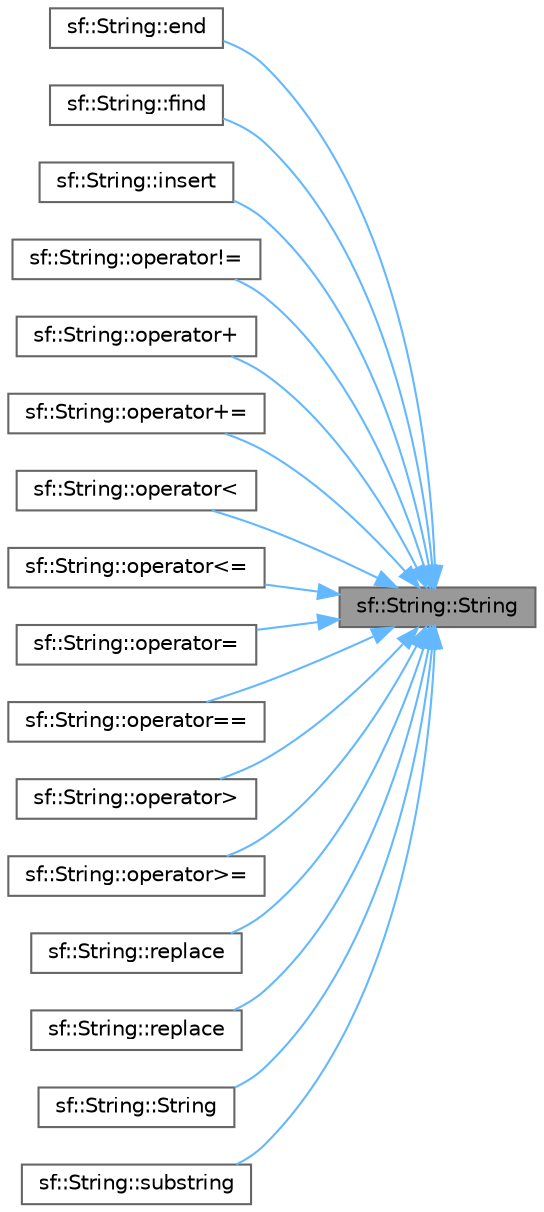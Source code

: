 digraph "sf::String::String"
{
 // LATEX_PDF_SIZE
  bgcolor="transparent";
  edge [fontname=Helvetica,fontsize=10,labelfontname=Helvetica,labelfontsize=10];
  node [fontname=Helvetica,fontsize=10,shape=box,height=0.2,width=0.4];
  rankdir="RL";
  Node1 [id="Node000001",label="sf::String::String",height=0.2,width=0.4,color="gray40", fillcolor="grey60", style="filled", fontcolor="black",tooltip="Default constructor."];
  Node1 -> Node2 [id="edge1_Node000001_Node000002",dir="back",color="steelblue1",style="solid",tooltip=" "];
  Node2 [id="Node000002",label="sf::String::end",height=0.2,width=0.4,color="grey40", fillcolor="white", style="filled",URL="$classsf_1_1_string.html#af1ab4c82ff2bdfb6903b4b1bb78a8e5c",tooltip="Return an iterator to the end of the string."];
  Node1 -> Node3 [id="edge2_Node000001_Node000003",dir="back",color="steelblue1",style="solid",tooltip=" "];
  Node3 [id="Node000003",label="sf::String::find",height=0.2,width=0.4,color="grey40", fillcolor="white", style="filled",URL="$classsf_1_1_string.html#aa189ec8656854106ab8d2e935fd9cbcc",tooltip="Find a sequence of one or more characters in the string."];
  Node1 -> Node4 [id="edge3_Node000001_Node000004",dir="back",color="steelblue1",style="solid",tooltip=" "];
  Node4 [id="Node000004",label="sf::String::insert",height=0.2,width=0.4,color="grey40", fillcolor="white", style="filled",URL="$classsf_1_1_string.html#ad0b1455deabf07af13ee79812e05fa02",tooltip="Insert one or more characters into the string."];
  Node1 -> Node5 [id="edge4_Node000001_Node000005",dir="back",color="steelblue1",style="solid",tooltip=" "];
  Node5 [id="Node000005",label="sf::String::operator!=",height=0.2,width=0.4,color="grey40", fillcolor="white", style="filled",URL="$classsf_1_1_string.html#a2b592c36be218b4811795fdc84eecc69",tooltip="Overload of != operator to compare two UTF-32 strings."];
  Node1 -> Node6 [id="edge5_Node000001_Node000006",dir="back",color="steelblue1",style="solid",tooltip=" "];
  Node6 [id="Node000006",label="sf::String::operator+",height=0.2,width=0.4,color="grey40", fillcolor="white", style="filled",URL="$classsf_1_1_string.html#a55ef2bf7dc6b295ef7127b0bc1e58760",tooltip="Overload of binary + operator to concatenate two strings."];
  Node1 -> Node7 [id="edge6_Node000001_Node000007",dir="back",color="steelblue1",style="solid",tooltip=" "];
  Node7 [id="Node000007",label="sf::String::operator+=",height=0.2,width=0.4,color="grey40", fillcolor="white", style="filled",URL="$classsf_1_1_string.html#afdae61e813b2951a6e39015e34a143f7",tooltip="Overload of += operator to append an UTF-32 string."];
  Node1 -> Node8 [id="edge7_Node000001_Node000008",dir="back",color="steelblue1",style="solid",tooltip=" "];
  Node8 [id="Node000008",label="sf::String::operator\<",height=0.2,width=0.4,color="grey40", fillcolor="white", style="filled",URL="$classsf_1_1_string.html#ac2ca5a7703402a2bbafd85eec6d1e846",tooltip="Overload of < operator to compare two UTF-32 strings."];
  Node1 -> Node9 [id="edge8_Node000001_Node000009",dir="back",color="steelblue1",style="solid",tooltip=" "];
  Node9 [id="Node000009",label="sf::String::operator\<=",height=0.2,width=0.4,color="grey40", fillcolor="white", style="filled",URL="$classsf_1_1_string.html#abd342b6094b81cd086c7929b53b112ae",tooltip="Overload of <= operator to compare two UTF-32 strings."];
  Node1 -> Node10 [id="edge9_Node000001_Node000010",dir="back",color="steelblue1",style="solid",tooltip=" "];
  Node10 [id="Node000010",label="sf::String::operator=",height=0.2,width=0.4,color="grey40", fillcolor="white", style="filled",URL="$classsf_1_1_string.html#af14c8e1bf351cf18486f0258c36260d7",tooltip="Overload of assignment operator."];
  Node1 -> Node11 [id="edge10_Node000001_Node000011",dir="back",color="steelblue1",style="solid",tooltip=" "];
  Node11 [id="Node000011",label="sf::String::operator==",height=0.2,width=0.4,color="grey40", fillcolor="white", style="filled",URL="$classsf_1_1_string.html#a2a385459fa9a237e61a712fa956d489e",tooltip="Overload of == operator to compare two UTF-32 strings."];
  Node1 -> Node12 [id="edge11_Node000001_Node000012",dir="back",color="steelblue1",style="solid",tooltip=" "];
  Node12 [id="Node000012",label="sf::String::operator\>",height=0.2,width=0.4,color="grey40", fillcolor="white", style="filled",URL="$classsf_1_1_string.html#a5efc1eca58cf5c17d01eb8501d303538",tooltip="Overload of > operator to compare two UTF-32 strings."];
  Node1 -> Node13 [id="edge12_Node000001_Node000013",dir="back",color="steelblue1",style="solid",tooltip=" "];
  Node13 [id="Node000013",label="sf::String::operator\>=",height=0.2,width=0.4,color="grey40", fillcolor="white", style="filled",URL="$classsf_1_1_string.html#a8d2979d7829d6616330a768956f251e1",tooltip="Overload of >= operator to compare two UTF-32 strings."];
  Node1 -> Node14 [id="edge13_Node000001_Node000014",dir="back",color="steelblue1",style="solid",tooltip=" "];
  Node14 [id="Node000014",label="sf::String::replace",height=0.2,width=0.4,color="grey40", fillcolor="white", style="filled",URL="$classsf_1_1_string.html#a82bbfee2bf23c641e5361ad505c07921",tooltip="Replace all occurrences of a substring with a replacement string."];
  Node1 -> Node15 [id="edge14_Node000001_Node000015",dir="back",color="steelblue1",style="solid",tooltip=" "];
  Node15 [id="Node000015",label="sf::String::replace",height=0.2,width=0.4,color="grey40", fillcolor="white", style="filled",URL="$classsf_1_1_string.html#ad460e628c287b0fa88deba2eb0b6744b",tooltip="Replace a substring with another string."];
  Node1 -> Node16 [id="edge15_Node000001_Node000016",dir="back",color="steelblue1",style="solid",tooltip=" "];
  Node16 [id="Node000016",label="sf::String::String",height=0.2,width=0.4,color="grey40", fillcolor="white", style="filled",URL="$classsf_1_1_string.html#af862594d3c4070d8ddbf08cf8dce4f59",tooltip="Copy constructor."];
  Node1 -> Node17 [id="edge16_Node000001_Node000017",dir="back",color="steelblue1",style="solid",tooltip=" "];
  Node17 [id="Node000017",label="sf::String::substring",height=0.2,width=0.4,color="grey40", fillcolor="white", style="filled",URL="$classsf_1_1_string.html#a492645e00032455e6d92ff0e992654ce",tooltip="Return a part of the string."];
}
